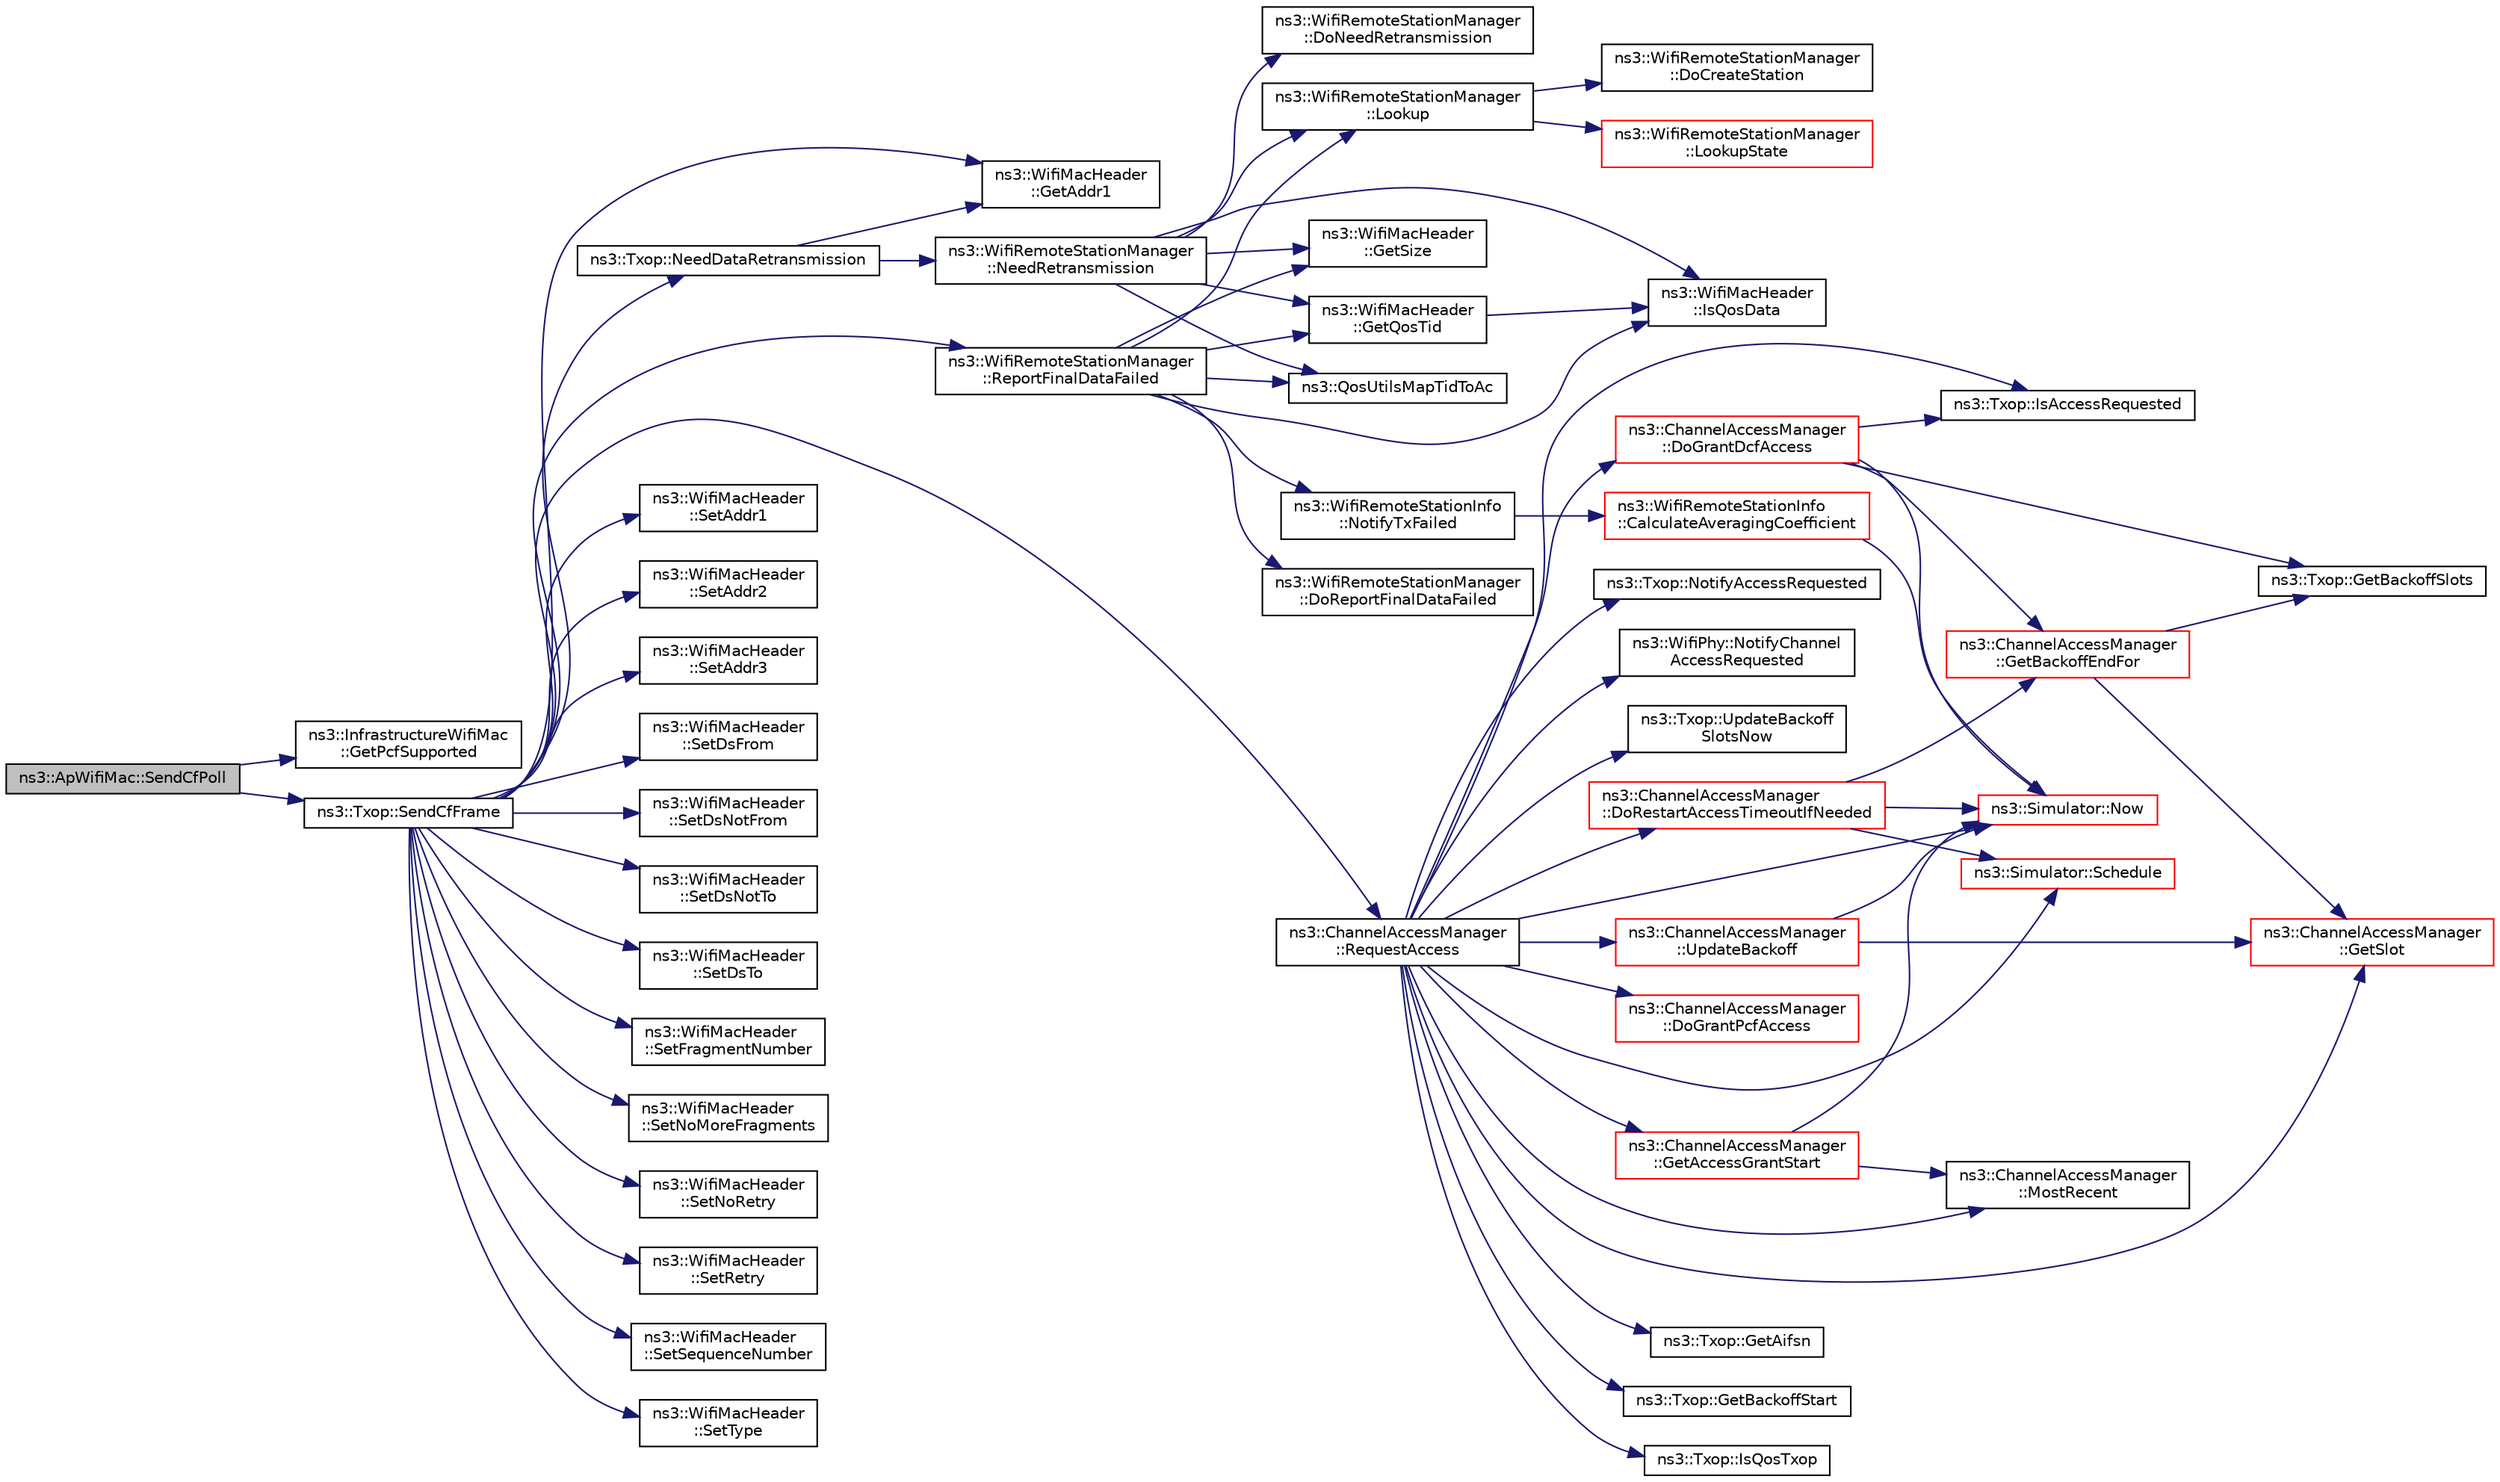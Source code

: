 digraph "ns3::ApWifiMac::SendCfPoll"
{
 // LATEX_PDF_SIZE
  edge [fontname="Helvetica",fontsize="10",labelfontname="Helvetica",labelfontsize="10"];
  node [fontname="Helvetica",fontsize="10",shape=record];
  rankdir="LR";
  Node1 [label="ns3::ApWifiMac::SendCfPoll",height=0.2,width=0.4,color="black", fillcolor="grey75", style="filled", fontcolor="black",tooltip="Send a CF-Poll packet to the next polling STA."];
  Node1 -> Node2 [color="midnightblue",fontsize="10",style="solid",fontname="Helvetica"];
  Node2 [label="ns3::InfrastructureWifiMac\l::GetPcfSupported",height=0.2,width=0.4,color="black", fillcolor="white", style="filled",URL="$classns3_1_1_infrastructure_wifi_mac.html#a47ccbba3931e183c3b7cfe7777abb366",tooltip="Return whether the device supports PCF."];
  Node1 -> Node3 [color="midnightblue",fontsize="10",style="solid",fontname="Helvetica"];
  Node3 [label="ns3::Txop::SendCfFrame",height=0.2,width=0.4,color="black", fillcolor="white", style="filled",URL="$classns3_1_1_txop.html#a9bd5d9353a092b4cfe7896451fb768d6",tooltip="Sends CF frame to STA with address addr."];
  Node3 -> Node4 [color="midnightblue",fontsize="10",style="solid",fontname="Helvetica"];
  Node4 [label="ns3::WifiMacHeader\l::GetAddr1",height=0.2,width=0.4,color="black", fillcolor="white", style="filled",URL="$classns3_1_1_wifi_mac_header.html#aa1c4acbda4ace9f7a920c97d71bdd097",tooltip="Return the address in the Address 1 field."];
  Node3 -> Node5 [color="midnightblue",fontsize="10",style="solid",fontname="Helvetica"];
  Node5 [label="ns3::Txop::NeedDataRetransmission",height=0.2,width=0.4,color="black", fillcolor="white", style="filled",URL="$classns3_1_1_txop.html#a71069daa23948ecf392c3bcc4a1f1bea",tooltip="Check if Data should be re-transmitted if Ack was missed."];
  Node5 -> Node4 [color="midnightblue",fontsize="10",style="solid",fontname="Helvetica"];
  Node5 -> Node6 [color="midnightblue",fontsize="10",style="solid",fontname="Helvetica"];
  Node6 [label="ns3::WifiRemoteStationManager\l::NeedRetransmission",height=0.2,width=0.4,color="black", fillcolor="white", style="filled",URL="$classns3_1_1_wifi_remote_station_manager.html#ac24b2a5ed13948487c8e11392e96432d",tooltip=" "];
  Node6 -> Node7 [color="midnightblue",fontsize="10",style="solid",fontname="Helvetica"];
  Node7 [label="ns3::WifiRemoteStationManager\l::DoNeedRetransmission",height=0.2,width=0.4,color="black", fillcolor="white", style="filled",URL="$classns3_1_1_wifi_remote_station_manager.html#adf170a6babeb2179494f6cb210abbdec",tooltip=" "];
  Node6 -> Node8 [color="midnightblue",fontsize="10",style="solid",fontname="Helvetica"];
  Node8 [label="ns3::WifiMacHeader\l::GetQosTid",height=0.2,width=0.4,color="black", fillcolor="white", style="filled",URL="$classns3_1_1_wifi_mac_header.html#a07391fd5b12f7a90fe55325fcccc8e3a",tooltip="Return the Traffic ID of a QoS header."];
  Node8 -> Node9 [color="midnightblue",fontsize="10",style="solid",fontname="Helvetica"];
  Node9 [label="ns3::WifiMacHeader\l::IsQosData",height=0.2,width=0.4,color="black", fillcolor="white", style="filled",URL="$classns3_1_1_wifi_mac_header.html#a368b97ef91b953af76794112fd3681c2",tooltip="Return true if the Type is DATA and Subtype is one of the possible values for QoS Data."];
  Node6 -> Node10 [color="midnightblue",fontsize="10",style="solid",fontname="Helvetica"];
  Node10 [label="ns3::WifiMacHeader\l::GetSize",height=0.2,width=0.4,color="black", fillcolor="white", style="filled",URL="$classns3_1_1_wifi_mac_header.html#a5330ccda676bc7348bc633acc67df8fc",tooltip="Return the size of the WifiMacHeader in octets."];
  Node6 -> Node9 [color="midnightblue",fontsize="10",style="solid",fontname="Helvetica"];
  Node6 -> Node11 [color="midnightblue",fontsize="10",style="solid",fontname="Helvetica"];
  Node11 [label="ns3::WifiRemoteStationManager\l::Lookup",height=0.2,width=0.4,color="black", fillcolor="white", style="filled",URL="$classns3_1_1_wifi_remote_station_manager.html#a230ec2422481af84c0e2a8dcc1ccb630",tooltip="Return the station associated with the given address."];
  Node11 -> Node12 [color="midnightblue",fontsize="10",style="solid",fontname="Helvetica"];
  Node12 [label="ns3::WifiRemoteStationManager\l::DoCreateStation",height=0.2,width=0.4,color="black", fillcolor="white", style="filled",URL="$classns3_1_1_wifi_remote_station_manager.html#a63dfc98d85d14b9e6b6314c7648c6a7d",tooltip=" "];
  Node11 -> Node13 [color="midnightblue",fontsize="10",style="solid",fontname="Helvetica"];
  Node13 [label="ns3::WifiRemoteStationManager\l::LookupState",height=0.2,width=0.4,color="red", fillcolor="white", style="filled",URL="$classns3_1_1_wifi_remote_station_manager.html#a6a5c20f231324799e383594b546ca733",tooltip="Return the state of the station associated with the given address."];
  Node6 -> Node21 [color="midnightblue",fontsize="10",style="solid",fontname="Helvetica"];
  Node21 [label="ns3::QosUtilsMapTidToAc",height=0.2,width=0.4,color="black", fillcolor="white", style="filled",URL="$group__wifi.html#ga4e36efcff6dd83eaee42e1af0de43d48",tooltip="Maps TID (Traffic ID) to Access classes."];
  Node3 -> Node22 [color="midnightblue",fontsize="10",style="solid",fontname="Helvetica"];
  Node22 [label="ns3::WifiRemoteStationManager\l::ReportFinalDataFailed",height=0.2,width=0.4,color="black", fillcolor="white", style="filled",URL="$classns3_1_1_wifi_remote_station_manager.html#a621a2da15b2214508d25112bac59e746",tooltip="Should be invoked after calling ReportDataFailed if NeedRetransmission returns false."];
  Node22 -> Node23 [color="midnightblue",fontsize="10",style="solid",fontname="Helvetica"];
  Node23 [label="ns3::WifiRemoteStationManager\l::DoReportFinalDataFailed",height=0.2,width=0.4,color="black", fillcolor="white", style="filled",URL="$classns3_1_1_wifi_remote_station_manager.html#a32e2a7a9f651b5224b5c037c14598cf7",tooltip="This method is a pure virtual method that must be implemented by the sub-class."];
  Node22 -> Node8 [color="midnightblue",fontsize="10",style="solid",fontname="Helvetica"];
  Node22 -> Node10 [color="midnightblue",fontsize="10",style="solid",fontname="Helvetica"];
  Node22 -> Node9 [color="midnightblue",fontsize="10",style="solid",fontname="Helvetica"];
  Node22 -> Node11 [color="midnightblue",fontsize="10",style="solid",fontname="Helvetica"];
  Node22 -> Node24 [color="midnightblue",fontsize="10",style="solid",fontname="Helvetica"];
  Node24 [label="ns3::WifiRemoteStationInfo\l::NotifyTxFailed",height=0.2,width=0.4,color="black", fillcolor="white", style="filled",URL="$classns3_1_1_wifi_remote_station_info.html#ade8b3dfb4424924c828c7aad0d56a849",tooltip="Updates average frame error rate when final data or RTS has failed."];
  Node24 -> Node25 [color="midnightblue",fontsize="10",style="solid",fontname="Helvetica"];
  Node25 [label="ns3::WifiRemoteStationInfo\l::CalculateAveragingCoefficient",height=0.2,width=0.4,color="red", fillcolor="white", style="filled",URL="$classns3_1_1_wifi_remote_station_info.html#a7a01e2ac68e10d19c323b875b8155c48",tooltip="Calculate averaging coefficient for frame error rate."];
  Node25 -> Node27 [color="midnightblue",fontsize="10",style="solid",fontname="Helvetica"];
  Node27 [label="ns3::Simulator::Now",height=0.2,width=0.4,color="red", fillcolor="white", style="filled",URL="$classns3_1_1_simulator.html#ac3178fa975b419f7875e7105be122800",tooltip="Return the current simulation virtual time."];
  Node22 -> Node21 [color="midnightblue",fontsize="10",style="solid",fontname="Helvetica"];
  Node3 -> Node78 [color="midnightblue",fontsize="10",style="solid",fontname="Helvetica"];
  Node78 [label="ns3::ChannelAccessManager\l::RequestAccess",height=0.2,width=0.4,color="black", fillcolor="white", style="filled",URL="$classns3_1_1_channel_access_manager.html#abb772d23a9ee81e9b6ce46b3aefc67a8",tooltip=" "];
  Node78 -> Node79 [color="midnightblue",fontsize="10",style="solid",fontname="Helvetica"];
  Node79 [label="ns3::ChannelAccessManager\l::DoGrantDcfAccess",height=0.2,width=0.4,color="red", fillcolor="white", style="filled",URL="$classns3_1_1_channel_access_manager.html#ab456b95950fd1381ed14c4f7289b997e",tooltip="Grant access to Txop using DCF/EDCF contention rules."];
  Node79 -> Node80 [color="midnightblue",fontsize="10",style="solid",fontname="Helvetica"];
  Node80 [label="ns3::ChannelAccessManager\l::GetBackoffEndFor",height=0.2,width=0.4,color="red", fillcolor="white", style="filled",URL="$classns3_1_1_channel_access_manager.html#a1e38ecb70f2cbab09955d359fe642695",tooltip="Return the time when the backoff procedure ended (or will ended) for the given Txop."];
  Node80 -> Node81 [color="midnightblue",fontsize="10",style="solid",fontname="Helvetica"];
  Node81 [label="ns3::Txop::GetBackoffSlots",height=0.2,width=0.4,color="black", fillcolor="white", style="filled",URL="$classns3_1_1_txop.html#adbf1c8e98b66df88c983bdfb61d77bab",tooltip="Return the current number of backoff slots."];
  Node80 -> Node91 [color="midnightblue",fontsize="10",style="solid",fontname="Helvetica"];
  Node91 [label="ns3::ChannelAccessManager\l::GetSlot",height=0.2,width=0.4,color="red", fillcolor="white", style="filled",URL="$classns3_1_1_channel_access_manager.html#aa8c4231cb0442e2467e03076f3b1ffbd",tooltip="Return the slot duration for this PHY."];
  Node79 -> Node81 [color="midnightblue",fontsize="10",style="solid",fontname="Helvetica"];
  Node79 -> Node93 [color="midnightblue",fontsize="10",style="solid",fontname="Helvetica"];
  Node93 [label="ns3::Txop::IsAccessRequested",height=0.2,width=0.4,color="black", fillcolor="white", style="filled",URL="$classns3_1_1_txop.html#a059dde2be359c89c2b9b38cd191f7eee",tooltip=" "];
  Node79 -> Node27 [color="midnightblue",fontsize="10",style="solid",fontname="Helvetica"];
  Node78 -> Node161 [color="midnightblue",fontsize="10",style="solid",fontname="Helvetica"];
  Node161 [label="ns3::ChannelAccessManager\l::DoGrantPcfAccess",height=0.2,width=0.4,color="red", fillcolor="white", style="filled",URL="$classns3_1_1_channel_access_manager.html#a1b41fbd994b39f8514c4ecfd479c3340",tooltip="Grant access to Txop using PCF preemption."];
  Node78 -> Node162 [color="midnightblue",fontsize="10",style="solid",fontname="Helvetica"];
  Node162 [label="ns3::ChannelAccessManager\l::DoRestartAccessTimeoutIfNeeded",height=0.2,width=0.4,color="red", fillcolor="white", style="filled",URL="$classns3_1_1_channel_access_manager.html#a4197521f9ff8b1a70f837ed87e8737e3",tooltip=" "];
  Node162 -> Node80 [color="midnightblue",fontsize="10",style="solid",fontname="Helvetica"];
  Node162 -> Node27 [color="midnightblue",fontsize="10",style="solid",fontname="Helvetica"];
  Node162 -> Node176 [color="midnightblue",fontsize="10",style="solid",fontname="Helvetica"];
  Node176 [label="ns3::Simulator::Schedule",height=0.2,width=0.4,color="red", fillcolor="white", style="filled",URL="$classns3_1_1_simulator.html#a3da7d28335c8ac0e3e86781f766df241",tooltip="Schedule an event to expire after delay."];
  Node78 -> Node83 [color="midnightblue",fontsize="10",style="solid",fontname="Helvetica"];
  Node83 [label="ns3::ChannelAccessManager\l::GetAccessGrantStart",height=0.2,width=0.4,color="red", fillcolor="white", style="filled",URL="$classns3_1_1_channel_access_manager.html#ad740b71c85f10fe714dcd94b621f9ae8",tooltip="Access will never be granted to the medium before the time returned by this method."];
  Node83 -> Node88 [color="midnightblue",fontsize="10",style="solid",fontname="Helvetica"];
  Node88 [label="ns3::ChannelAccessManager\l::MostRecent",height=0.2,width=0.4,color="black", fillcolor="white", style="filled",URL="$classns3_1_1_channel_access_manager.html#a0a12fc1acfbb7cf33a6304dbf53461d5",tooltip="Return the most recent time."];
  Node83 -> Node27 [color="midnightblue",fontsize="10",style="solid",fontname="Helvetica"];
  Node78 -> Node89 [color="midnightblue",fontsize="10",style="solid",fontname="Helvetica"];
  Node89 [label="ns3::Txop::GetAifsn",height=0.2,width=0.4,color="black", fillcolor="white", style="filled",URL="$classns3_1_1_txop.html#af15b04ad0c613024ed1f98d0eaca2cd8",tooltip="Return the number of slots that make up an AIFS."];
  Node78 -> Node90 [color="midnightblue",fontsize="10",style="solid",fontname="Helvetica"];
  Node90 [label="ns3::Txop::GetBackoffStart",height=0.2,width=0.4,color="black", fillcolor="white", style="filled",URL="$classns3_1_1_txop.html#ac32c32cad805e04543a03cbefb3315e9",tooltip="Return the time when the backoff procedure started."];
  Node78 -> Node91 [color="midnightblue",fontsize="10",style="solid",fontname="Helvetica"];
  Node78 -> Node93 [color="midnightblue",fontsize="10",style="solid",fontname="Helvetica"];
  Node78 -> Node188 [color="midnightblue",fontsize="10",style="solid",fontname="Helvetica"];
  Node188 [label="ns3::Txop::IsQosTxop",height=0.2,width=0.4,color="black", fillcolor="white", style="filled",URL="$classns3_1_1_txop.html#a7ad3a446bf34065eef10bc9659a0607a",tooltip="Check for QoS TXOP."];
  Node78 -> Node88 [color="midnightblue",fontsize="10",style="solid",fontname="Helvetica"];
  Node78 -> Node189 [color="midnightblue",fontsize="10",style="solid",fontname="Helvetica"];
  Node189 [label="ns3::Txop::NotifyAccessRequested",height=0.2,width=0.4,color="black", fillcolor="white", style="filled",URL="$classns3_1_1_txop.html#a531763bd4b5392438d1d559f07f1a20a",tooltip="Notify that access request has been received."];
  Node78 -> Node190 [color="midnightblue",fontsize="10",style="solid",fontname="Helvetica"];
  Node190 [label="ns3::WifiPhy::NotifyChannel\lAccessRequested",height=0.2,width=0.4,color="black", fillcolor="white", style="filled",URL="$classns3_1_1_wifi_phy.html#a958a805b578af3305dac417bdf349f4d",tooltip="Notify the PHY that an access to the channel was requested."];
  Node78 -> Node27 [color="midnightblue",fontsize="10",style="solid",fontname="Helvetica"];
  Node78 -> Node176 [color="midnightblue",fontsize="10",style="solid",fontname="Helvetica"];
  Node78 -> Node164 [color="midnightblue",fontsize="10",style="solid",fontname="Helvetica"];
  Node164 [label="ns3::ChannelAccessManager\l::UpdateBackoff",height=0.2,width=0.4,color="red", fillcolor="white", style="filled",URL="$classns3_1_1_channel_access_manager.html#a16abdc22e5c20496f49ee0d080145b2c",tooltip="Update backoff slots for all Txops."];
  Node164 -> Node91 [color="midnightblue",fontsize="10",style="solid",fontname="Helvetica"];
  Node164 -> Node27 [color="midnightblue",fontsize="10",style="solid",fontname="Helvetica"];
  Node78 -> Node191 [color="midnightblue",fontsize="10",style="solid",fontname="Helvetica"];
  Node191 [label="ns3::Txop::UpdateBackoff\lSlotsNow",height=0.2,width=0.4,color="black", fillcolor="white", style="filled",URL="$classns3_1_1_txop.html#aab51e8f20be390e101e331aedc02a588",tooltip="Update backoff slots that nSlots has passed."];
  Node3 -> Node192 [color="midnightblue",fontsize="10",style="solid",fontname="Helvetica"];
  Node192 [label="ns3::WifiMacHeader\l::SetAddr1",height=0.2,width=0.4,color="black", fillcolor="white", style="filled",URL="$classns3_1_1_wifi_mac_header.html#a6478a02b80d5c01657714c5c7a0ae1cb",tooltip="Fill the Address 1 field with the given address."];
  Node3 -> Node193 [color="midnightblue",fontsize="10",style="solid",fontname="Helvetica"];
  Node193 [label="ns3::WifiMacHeader\l::SetAddr2",height=0.2,width=0.4,color="black", fillcolor="white", style="filled",URL="$classns3_1_1_wifi_mac_header.html#ab6a0efdc43d39b5da5d17eae9665271d",tooltip="Fill the Address 2 field with the given address."];
  Node3 -> Node194 [color="midnightblue",fontsize="10",style="solid",fontname="Helvetica"];
  Node194 [label="ns3::WifiMacHeader\l::SetAddr3",height=0.2,width=0.4,color="black", fillcolor="white", style="filled",URL="$classns3_1_1_wifi_mac_header.html#ace2fd1624db247bd42cbe9182996bb0e",tooltip="Fill the Address 3 field with the given address."];
  Node3 -> Node195 [color="midnightblue",fontsize="10",style="solid",fontname="Helvetica"];
  Node195 [label="ns3::WifiMacHeader\l::SetDsFrom",height=0.2,width=0.4,color="black", fillcolor="white", style="filled",URL="$classns3_1_1_wifi_mac_header.html#ac4ec5b433a2701eae9cffb61b06ecec1",tooltip="Set the From DS bit in the Frame Control field."];
  Node3 -> Node196 [color="midnightblue",fontsize="10",style="solid",fontname="Helvetica"];
  Node196 [label="ns3::WifiMacHeader\l::SetDsNotFrom",height=0.2,width=0.4,color="black", fillcolor="white", style="filled",URL="$classns3_1_1_wifi_mac_header.html#a02edeb349da4aacc6b376fcf76ff99cc",tooltip="Un-set the From DS bit in the Frame Control field."];
  Node3 -> Node197 [color="midnightblue",fontsize="10",style="solid",fontname="Helvetica"];
  Node197 [label="ns3::WifiMacHeader\l::SetDsNotTo",height=0.2,width=0.4,color="black", fillcolor="white", style="filled",URL="$classns3_1_1_wifi_mac_header.html#a977cd5a09062bfc3660a23acdebd75ec",tooltip="Un-set the To DS bit in the Frame Control field."];
  Node3 -> Node198 [color="midnightblue",fontsize="10",style="solid",fontname="Helvetica"];
  Node198 [label="ns3::WifiMacHeader\l::SetDsTo",height=0.2,width=0.4,color="black", fillcolor="white", style="filled",URL="$classns3_1_1_wifi_mac_header.html#a577e95535beca95ba7f4a61a61e8b17d",tooltip="Set the To DS bit in the Frame Control field."];
  Node3 -> Node111 [color="midnightblue",fontsize="10",style="solid",fontname="Helvetica"];
  Node111 [label="ns3::WifiMacHeader\l::SetFragmentNumber",height=0.2,width=0.4,color="black", fillcolor="white", style="filled",URL="$classns3_1_1_wifi_mac_header.html#ad11306bd3a2edf81346a14a9c4fe7388",tooltip="Set the fragment number of the header."];
  Node3 -> Node113 [color="midnightblue",fontsize="10",style="solid",fontname="Helvetica"];
  Node113 [label="ns3::WifiMacHeader\l::SetNoMoreFragments",height=0.2,width=0.4,color="black", fillcolor="white", style="filled",URL="$classns3_1_1_wifi_mac_header.html#a3898df5358df4247926b74175f2789c3",tooltip="Un-set the More Fragment bit in the Frame Control Field."];
  Node3 -> Node158 [color="midnightblue",fontsize="10",style="solid",fontname="Helvetica"];
  Node158 [label="ns3::WifiMacHeader\l::SetNoRetry",height=0.2,width=0.4,color="black", fillcolor="white", style="filled",URL="$classns3_1_1_wifi_mac_header.html#a2dbe5e569e783f6d975c13daf3015f12",tooltip="Un-set the Retry bit in the Frame Control field."];
  Node3 -> Node199 [color="midnightblue",fontsize="10",style="solid",fontname="Helvetica"];
  Node199 [label="ns3::WifiMacHeader\l::SetRetry",height=0.2,width=0.4,color="black", fillcolor="white", style="filled",URL="$classns3_1_1_wifi_mac_header.html#a885db0be16b199a3e40388c0a70f2f99",tooltip="Set the Retry bit in the Frame Control field."];
  Node3 -> Node159 [color="midnightblue",fontsize="10",style="solid",fontname="Helvetica"];
  Node159 [label="ns3::WifiMacHeader\l::SetSequenceNumber",height=0.2,width=0.4,color="black", fillcolor="white", style="filled",URL="$classns3_1_1_wifi_mac_header.html#a51634924960a25606596916eabdcc12e",tooltip="Set the sequence number of the header."];
  Node3 -> Node200 [color="midnightblue",fontsize="10",style="solid",fontname="Helvetica"];
  Node200 [label="ns3::WifiMacHeader\l::SetType",height=0.2,width=0.4,color="black", fillcolor="white", style="filled",URL="$classns3_1_1_wifi_mac_header.html#a71172371f11f1cfcb3912bb03134c285",tooltip="Set Type/Subtype values with the correct values depending on the given type."];
}
